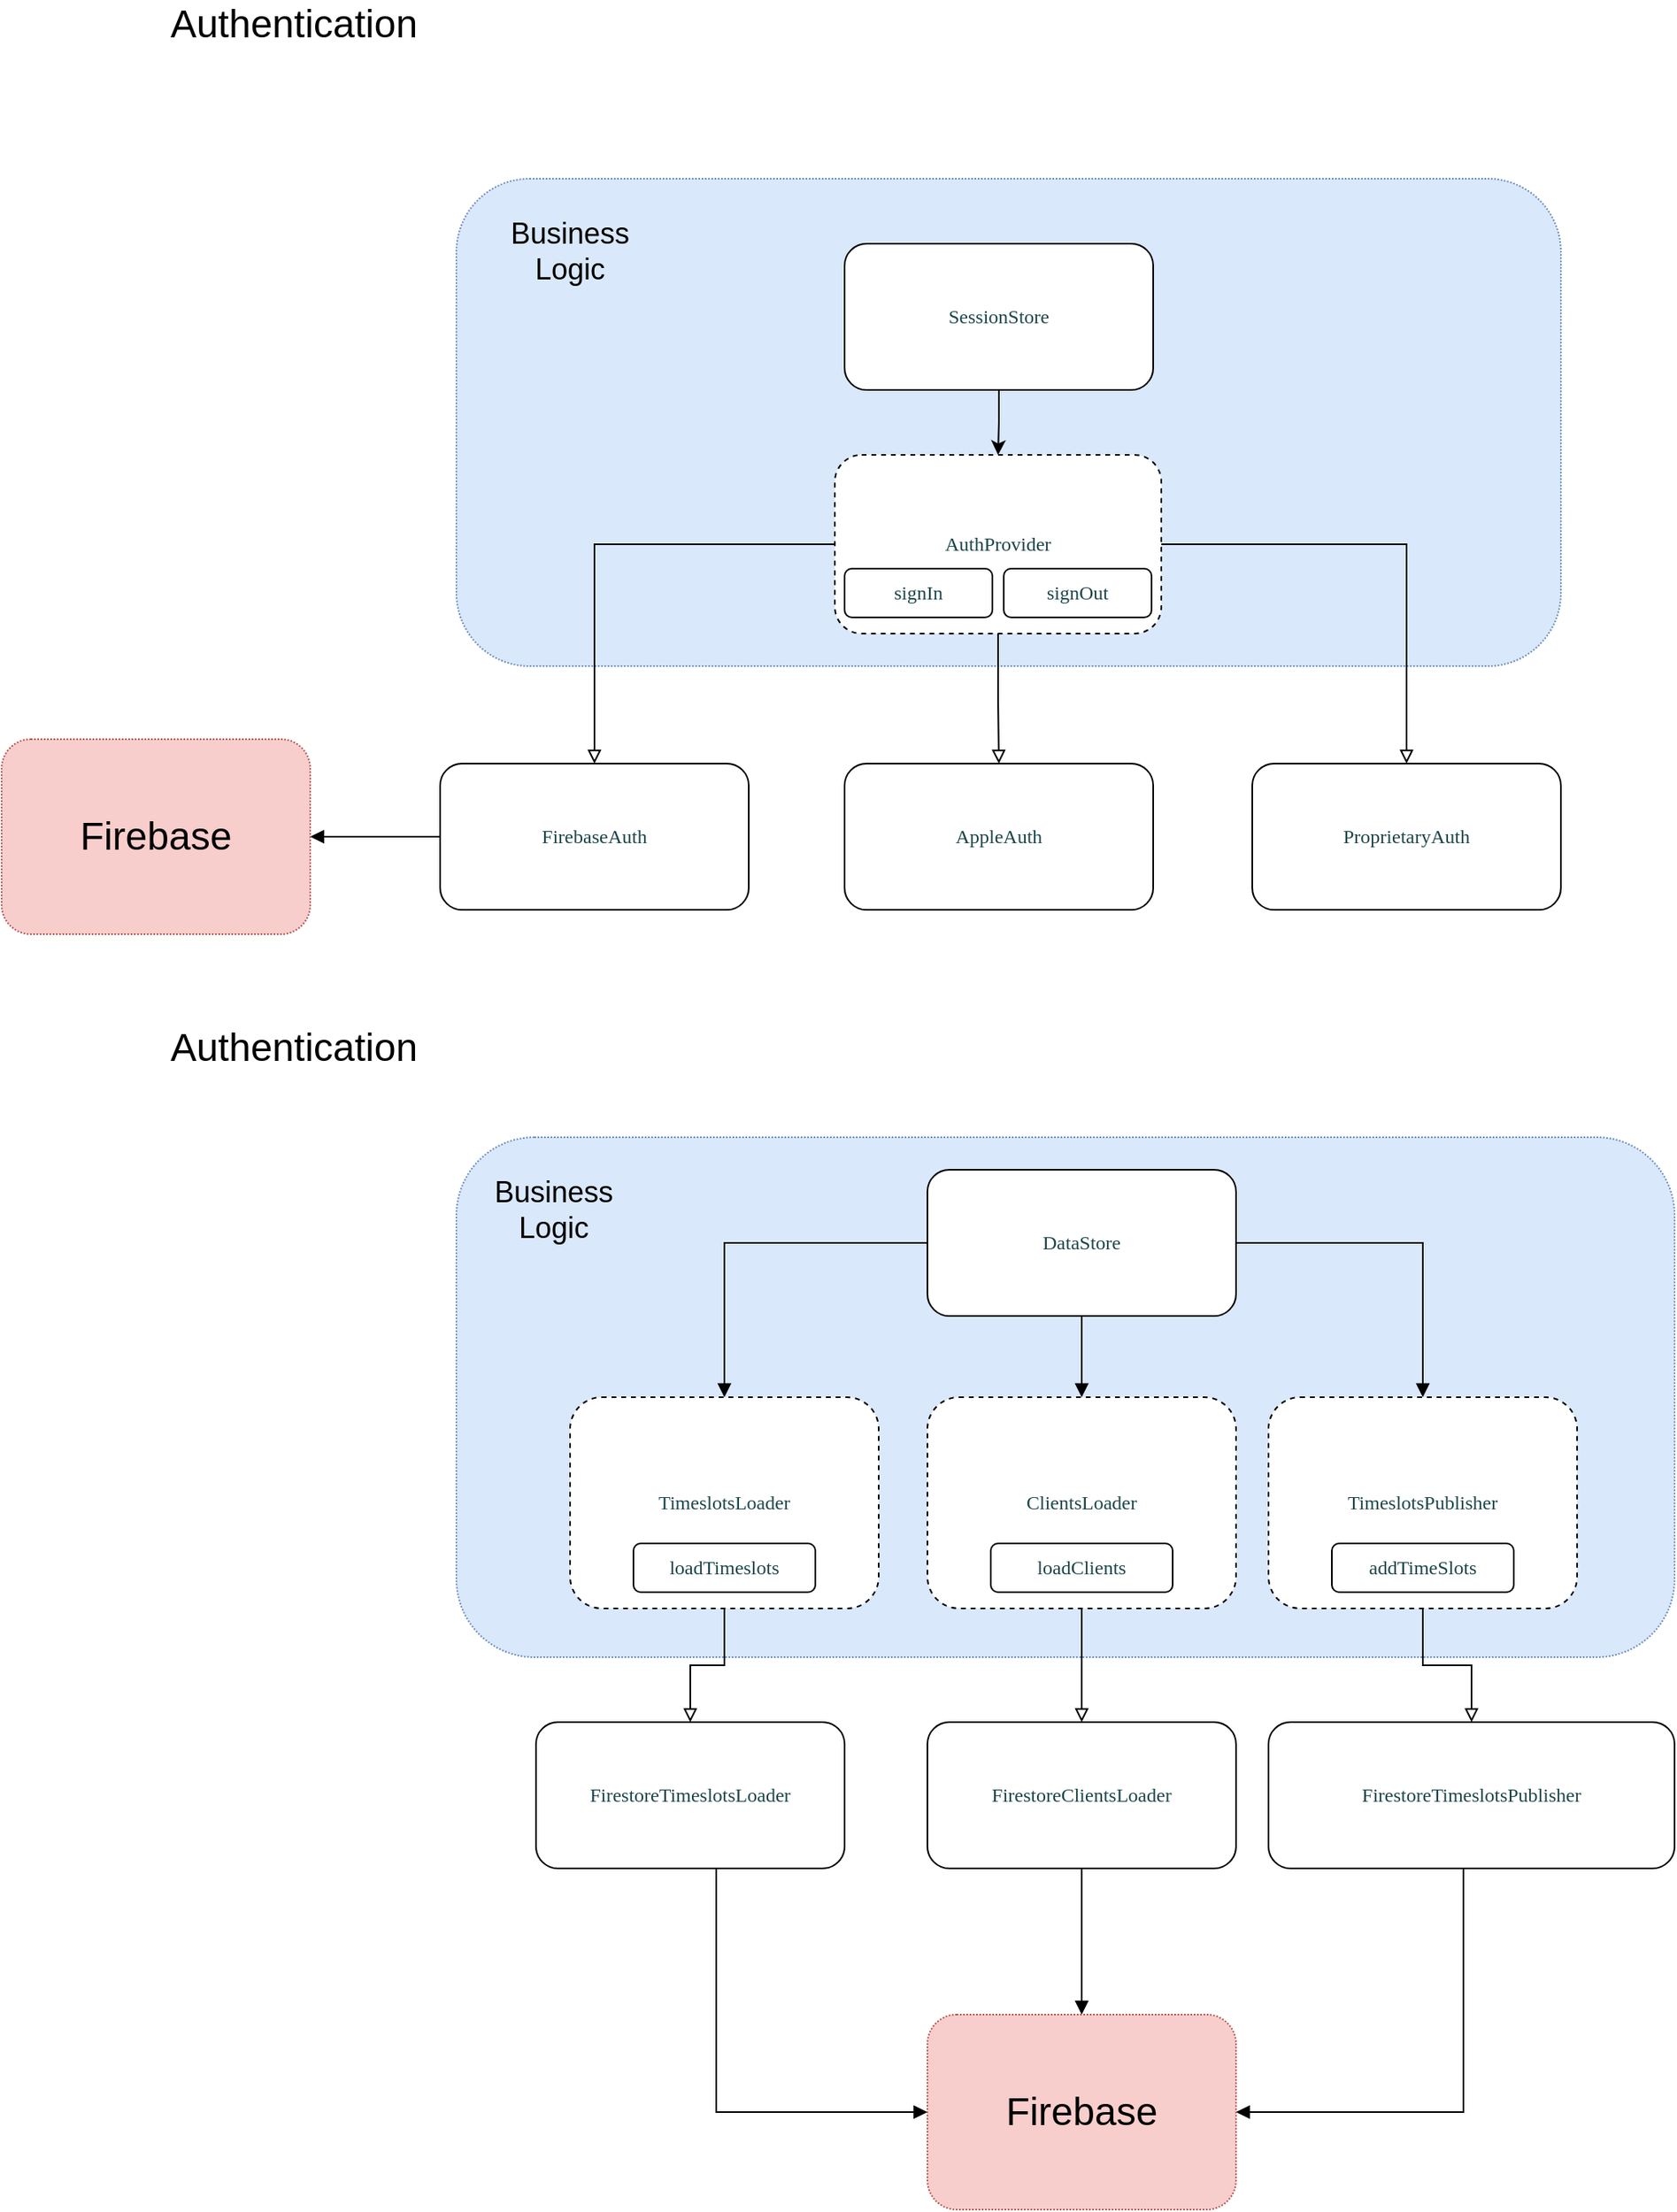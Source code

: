 <mxfile version="15.6.8" type="github">
  <diagram id="MMLj7sYnD8k3ICjtFFn5" name="Page-1">
    <mxGraphModel dx="2590" dy="2259" grid="1" gridSize="10" guides="1" tooltips="1" connect="1" arrows="1" fold="1" page="1" pageScale="1" pageWidth="827" pageHeight="1169" math="0" shadow="0">
      <root>
        <mxCell id="0" />
        <mxCell id="1" parent="0" />
        <mxCell id="1WeBkYuhpyHseouhtALH-27" value="" style="rounded=1;whiteSpace=wrap;html=1;fillColor=#dae8fc;dashed=1;dashPattern=1 1;strokeColor=#6c8ebf;" vertex="1" parent="1">
          <mxGeometry x="80" y="620" width="750" height="320" as="geometry" />
        </mxCell>
        <mxCell id="1WeBkYuhpyHseouhtALH-17" value="" style="rounded=1;whiteSpace=wrap;html=1;fillColor=#dae8fc;dashed=1;dashPattern=1 1;strokeColor=#6c8ebf;" vertex="1" parent="1">
          <mxGeometry x="80" y="30" width="680" height="300" as="geometry" />
        </mxCell>
        <mxCell id="1WeBkYuhpyHseouhtALH-8" style="edgeStyle=orthogonalEdgeStyle;rounded=0;orthogonalLoop=1;jettySize=auto;html=1;exitX=0.5;exitY=1;exitDx=0;exitDy=0;entryX=0.5;entryY=0;entryDx=0;entryDy=0;" edge="1" parent="1" source="1WeBkYuhpyHseouhtALH-6" target="1WeBkYuhpyHseouhtALH-7">
          <mxGeometry relative="1" as="geometry" />
        </mxCell>
        <mxCell id="1WeBkYuhpyHseouhtALH-6" value="&lt;p style=&quot;margin: 0px ; font-stretch: normal ; line-height: normal ; font-family: &amp;#34;menlo&amp;#34; ; color: rgb(28 , 70 , 74) ; background-color: rgb(255 , 255 , 255)&quot;&gt;SessionStore&lt;/p&gt;" style="rounded=1;whiteSpace=wrap;html=1;" vertex="1" parent="1">
          <mxGeometry x="319" y="70" width="190" height="90" as="geometry" />
        </mxCell>
        <mxCell id="1WeBkYuhpyHseouhtALH-14" style="edgeStyle=orthogonalEdgeStyle;rounded=0;orthogonalLoop=1;jettySize=auto;html=1;entryX=0.5;entryY=0;entryDx=0;entryDy=0;endArrow=block;endFill=0;" edge="1" parent="1" source="1WeBkYuhpyHseouhtALH-7" target="1WeBkYuhpyHseouhtALH-11">
          <mxGeometry relative="1" as="geometry" />
        </mxCell>
        <mxCell id="1WeBkYuhpyHseouhtALH-15" style="edgeStyle=orthogonalEdgeStyle;rounded=0;orthogonalLoop=1;jettySize=auto;html=1;endArrow=block;endFill=0;" edge="1" parent="1" source="1WeBkYuhpyHseouhtALH-7" target="1WeBkYuhpyHseouhtALH-12">
          <mxGeometry relative="1" as="geometry" />
        </mxCell>
        <mxCell id="1WeBkYuhpyHseouhtALH-16" style="edgeStyle=orthogonalEdgeStyle;rounded=0;orthogonalLoop=1;jettySize=auto;html=1;entryX=0.5;entryY=0;entryDx=0;entryDy=0;endArrow=block;endFill=0;" edge="1" parent="1" source="1WeBkYuhpyHseouhtALH-7" target="1WeBkYuhpyHseouhtALH-13">
          <mxGeometry relative="1" as="geometry" />
        </mxCell>
        <mxCell id="1WeBkYuhpyHseouhtALH-7" value="&lt;p style=&quot;margin: 0px ; font-stretch: normal ; line-height: normal ; font-family: &amp;#34;menlo&amp;#34; ; color: rgb(28 , 70 , 74) ; background-color: rgb(255 , 255 , 255)&quot;&gt;AuthProvider&lt;/p&gt;" style="rounded=1;whiteSpace=wrap;html=1;dashed=1;" vertex="1" parent="1">
          <mxGeometry x="313" y="200" width="201" height="110" as="geometry" />
        </mxCell>
        <mxCell id="1WeBkYuhpyHseouhtALH-9" value="&lt;p style=&quot;margin: 0px ; font-stretch: normal ; line-height: normal ; font-family: &amp;#34;menlo&amp;#34; ; color: rgb(28 , 70 , 74) ; background-color: rgb(255 , 255 , 255)&quot;&gt;signIn&lt;/p&gt;" style="rounded=1;whiteSpace=wrap;html=1;" vertex="1" parent="1">
          <mxGeometry x="319" y="270" width="91" height="30" as="geometry" />
        </mxCell>
        <mxCell id="1WeBkYuhpyHseouhtALH-10" value="&lt;p style=&quot;margin: 0px ; font-stretch: normal ; line-height: normal ; font-family: &amp;#34;menlo&amp;#34; ; color: rgb(28 , 70 , 74) ; background-color: rgb(255 , 255 , 255)&quot;&gt;signOut&lt;/p&gt;" style="rounded=1;whiteSpace=wrap;html=1;" vertex="1" parent="1">
          <mxGeometry x="417" y="270" width="91" height="30" as="geometry" />
        </mxCell>
        <mxCell id="1WeBkYuhpyHseouhtALH-53" style="edgeStyle=orthogonalEdgeStyle;rounded=0;orthogonalLoop=1;jettySize=auto;html=1;exitX=0;exitY=0.5;exitDx=0;exitDy=0;entryX=1;entryY=0.5;entryDx=0;entryDy=0;fontSize=24;endArrow=block;endFill=1;" edge="1" parent="1" source="1WeBkYuhpyHseouhtALH-11" target="1WeBkYuhpyHseouhtALH-52">
          <mxGeometry relative="1" as="geometry" />
        </mxCell>
        <mxCell id="1WeBkYuhpyHseouhtALH-11" value="&lt;p style=&quot;margin: 0px ; font-stretch: normal ; line-height: normal ; font-family: &amp;#34;menlo&amp;#34; ; color: rgb(28 , 70 , 74) ; background-color: rgb(255 , 255 , 255)&quot;&gt;FirebaseAuth&lt;/p&gt;" style="rounded=1;whiteSpace=wrap;html=1;" vertex="1" parent="1">
          <mxGeometry x="70" y="390" width="190" height="90" as="geometry" />
        </mxCell>
        <mxCell id="1WeBkYuhpyHseouhtALH-12" value="&lt;p style=&quot;margin: 0px ; font-stretch: normal ; line-height: normal ; font-family: &amp;#34;menlo&amp;#34; ; color: rgb(28 , 70 , 74) ; background-color: rgb(255 , 255 , 255)&quot;&gt;AppleAuth&lt;/p&gt;" style="rounded=1;whiteSpace=wrap;html=1;" vertex="1" parent="1">
          <mxGeometry x="319" y="390" width="190" height="90" as="geometry" />
        </mxCell>
        <mxCell id="1WeBkYuhpyHseouhtALH-13" value="&lt;p style=&quot;margin: 0px ; font-stretch: normal ; line-height: normal ; font-family: &amp;#34;menlo&amp;#34; ; color: rgb(28 , 70 , 74) ; background-color: rgb(255 , 255 , 255)&quot;&gt;ProprietaryAuth&lt;/p&gt;" style="rounded=1;whiteSpace=wrap;html=1;" vertex="1" parent="1">
          <mxGeometry x="570" y="390" width="190" height="90" as="geometry" />
        </mxCell>
        <mxCell id="1WeBkYuhpyHseouhtALH-18" value="Business Logic" style="text;html=1;strokeColor=none;fillColor=none;align=center;verticalAlign=middle;whiteSpace=wrap;rounded=0;dashed=1;dashPattern=1 1;fontSize=18;" vertex="1" parent="1">
          <mxGeometry x="120" y="60" width="60" height="30" as="geometry" />
        </mxCell>
        <mxCell id="1WeBkYuhpyHseouhtALH-19" value="Authentication" style="text;html=1;strokeColor=none;fillColor=none;align=center;verticalAlign=middle;whiteSpace=wrap;rounded=0;dashed=1;dashPattern=1 1;fontSize=24;" vertex="1" parent="1">
          <mxGeometry x="-50" y="-80" width="60" height="30" as="geometry" />
        </mxCell>
        <mxCell id="1WeBkYuhpyHseouhtALH-20" value="Authentication" style="text;html=1;strokeColor=none;fillColor=none;align=center;verticalAlign=middle;whiteSpace=wrap;rounded=0;dashed=1;dashPattern=1 1;fontSize=24;" vertex="1" parent="1">
          <mxGeometry x="-50" y="550" width="60" height="30" as="geometry" />
        </mxCell>
        <mxCell id="1WeBkYuhpyHseouhtALH-26" style="edgeStyle=orthogonalEdgeStyle;rounded=0;orthogonalLoop=1;jettySize=auto;html=1;fontSize=24;endArrow=block;endFill=1;" edge="1" parent="1" source="1WeBkYuhpyHseouhtALH-21" target="1WeBkYuhpyHseouhtALH-22">
          <mxGeometry relative="1" as="geometry" />
        </mxCell>
        <mxCell id="1WeBkYuhpyHseouhtALH-39" style="edgeStyle=orthogonalEdgeStyle;rounded=0;orthogonalLoop=1;jettySize=auto;html=1;fontSize=24;endArrow=block;endFill=1;" edge="1" parent="1" source="1WeBkYuhpyHseouhtALH-21" target="1WeBkYuhpyHseouhtALH-35">
          <mxGeometry relative="1" as="geometry" />
        </mxCell>
        <mxCell id="1WeBkYuhpyHseouhtALH-43" style="edgeStyle=orthogonalEdgeStyle;rounded=0;orthogonalLoop=1;jettySize=auto;html=1;entryX=0.5;entryY=0;entryDx=0;entryDy=0;fontSize=24;endArrow=block;endFill=1;" edge="1" parent="1" source="1WeBkYuhpyHseouhtALH-21" target="1WeBkYuhpyHseouhtALH-41">
          <mxGeometry relative="1" as="geometry" />
        </mxCell>
        <mxCell id="1WeBkYuhpyHseouhtALH-21" value="&lt;p style=&quot;margin: 0px ; font-stretch: normal ; line-height: normal ; font-family: &amp;#34;menlo&amp;#34; ; color: rgb(28 , 70 , 74) ; background-color: rgb(255 , 255 , 255)&quot;&gt;DataStore&lt;/p&gt;" style="rounded=1;whiteSpace=wrap;html=1;" vertex="1" parent="1">
          <mxGeometry x="370" y="640" width="190" height="90" as="geometry" />
        </mxCell>
        <mxCell id="1WeBkYuhpyHseouhtALH-49" style="edgeStyle=orthogonalEdgeStyle;rounded=0;orthogonalLoop=1;jettySize=auto;html=1;entryX=0;entryY=0.5;entryDx=0;entryDy=0;fontSize=24;endArrow=block;endFill=1;" edge="1" parent="1" source="1WeBkYuhpyHseouhtALH-24" target="1WeBkYuhpyHseouhtALH-47">
          <mxGeometry relative="1" as="geometry">
            <Array as="points">
              <mxPoint x="240" y="1220" />
            </Array>
          </mxGeometry>
        </mxCell>
        <mxCell id="1WeBkYuhpyHseouhtALH-24" value="&lt;p style=&quot;margin: 0px ; font-stretch: normal ; line-height: normal ; font-family: &amp;#34;menlo&amp;#34; ; color: rgb(28 , 70 , 74) ; background-color: rgb(255 , 255 , 255)&quot;&gt;FirestoreTimeslotsLoader&lt;/p&gt;" style="rounded=1;whiteSpace=wrap;html=1;" vertex="1" parent="1">
          <mxGeometry x="129" y="980" width="190" height="90" as="geometry" />
        </mxCell>
        <mxCell id="1WeBkYuhpyHseouhtALH-28" value="Business Logic" style="text;html=1;strokeColor=none;fillColor=none;align=center;verticalAlign=middle;whiteSpace=wrap;rounded=0;dashed=1;dashPattern=1 1;fontSize=18;" vertex="1" parent="1">
          <mxGeometry x="110" y="650" width="60" height="30" as="geometry" />
        </mxCell>
        <mxCell id="1WeBkYuhpyHseouhtALH-33" value="" style="group" vertex="1" connectable="0" parent="1">
          <mxGeometry x="150" y="780" width="190" height="130" as="geometry" />
        </mxCell>
        <mxCell id="1WeBkYuhpyHseouhtALH-22" value="&lt;p style=&quot;margin: 0px ; font-stretch: normal ; line-height: normal ; font-family: &amp;#34;menlo&amp;#34; ; color: rgb(28 , 70 , 74) ; background-color: rgb(255 , 255 , 255)&quot;&gt;TimeslotsLoader&lt;/p&gt;" style="rounded=1;whiteSpace=wrap;html=1;dashed=1;" vertex="1" parent="1WeBkYuhpyHseouhtALH-33">
          <mxGeometry width="190" height="130" as="geometry" />
        </mxCell>
        <mxCell id="1WeBkYuhpyHseouhtALH-23" value="&lt;p style=&quot;margin: 0px ; font-stretch: normal ; line-height: normal ; font-family: &amp;#34;menlo&amp;#34; ; color: rgb(28 , 70 , 74) ; background-color: rgb(255 , 255 , 255)&quot;&gt;loadTimeslots&lt;/p&gt;" style="rounded=1;whiteSpace=wrap;html=1;" vertex="1" parent="1WeBkYuhpyHseouhtALH-33">
          <mxGeometry x="39" y="90" width="112" height="30" as="geometry" />
        </mxCell>
        <mxCell id="1WeBkYuhpyHseouhtALH-34" value="" style="group" vertex="1" connectable="0" parent="1">
          <mxGeometry x="370" y="780" width="190" height="130" as="geometry" />
        </mxCell>
        <mxCell id="1WeBkYuhpyHseouhtALH-35" value="&lt;p style=&quot;margin: 0px ; font-stretch: normal ; line-height: normal ; font-family: &amp;#34;menlo&amp;#34; ; color: rgb(28 , 70 , 74) ; background-color: rgb(255 , 255 , 255)&quot;&gt;ClientsLoader&lt;/p&gt;" style="rounded=1;whiteSpace=wrap;html=1;dashed=1;" vertex="1" parent="1WeBkYuhpyHseouhtALH-34">
          <mxGeometry width="190" height="130" as="geometry" />
        </mxCell>
        <mxCell id="1WeBkYuhpyHseouhtALH-36" value="&lt;p style=&quot;margin: 0px ; font-stretch: normal ; line-height: normal ; font-family: &amp;#34;menlo&amp;#34; ; color: rgb(28 , 70 , 74) ; background-color: rgb(255 , 255 , 255)&quot;&gt;loadClients&lt;/p&gt;" style="rounded=1;whiteSpace=wrap;html=1;" vertex="1" parent="1WeBkYuhpyHseouhtALH-34">
          <mxGeometry x="39" y="90" width="112" height="30" as="geometry" />
        </mxCell>
        <mxCell id="1WeBkYuhpyHseouhtALH-50" style="edgeStyle=orthogonalEdgeStyle;rounded=0;orthogonalLoop=1;jettySize=auto;html=1;fontSize=24;endArrow=block;endFill=1;" edge="1" parent="1" source="1WeBkYuhpyHseouhtALH-37" target="1WeBkYuhpyHseouhtALH-47">
          <mxGeometry relative="1" as="geometry" />
        </mxCell>
        <mxCell id="1WeBkYuhpyHseouhtALH-37" value="&lt;p style=&quot;margin: 0px ; font-stretch: normal ; line-height: normal ; font-family: &amp;#34;menlo&amp;#34; ; color: rgb(28 , 70 , 74) ; background-color: rgb(255 , 255 , 255)&quot;&gt;FirestoreClientsLoader&lt;/p&gt;" style="rounded=1;whiteSpace=wrap;html=1;" vertex="1" parent="1">
          <mxGeometry x="370" y="980" width="190" height="90" as="geometry" />
        </mxCell>
        <mxCell id="1WeBkYuhpyHseouhtALH-38" style="edgeStyle=orthogonalEdgeStyle;rounded=0;orthogonalLoop=1;jettySize=auto;html=1;exitX=0.5;exitY=1;exitDx=0;exitDy=0;fontSize=24;endArrow=block;endFill=0;" edge="1" parent="1" source="1WeBkYuhpyHseouhtALH-35" target="1WeBkYuhpyHseouhtALH-37">
          <mxGeometry relative="1" as="geometry" />
        </mxCell>
        <mxCell id="1WeBkYuhpyHseouhtALH-40" value="" style="group" vertex="1" connectable="0" parent="1">
          <mxGeometry x="580" y="780" width="190" height="130" as="geometry" />
        </mxCell>
        <mxCell id="1WeBkYuhpyHseouhtALH-41" value="&lt;p style=&quot;margin: 0px ; font-stretch: normal ; line-height: normal ; font-family: &amp;#34;menlo&amp;#34; ; color: rgb(28 , 70 , 74) ; background-color: rgb(255 , 255 , 255)&quot;&gt;TimeslotsPublisher&lt;/p&gt;" style="rounded=1;whiteSpace=wrap;html=1;dashed=1;" vertex="1" parent="1WeBkYuhpyHseouhtALH-40">
          <mxGeometry width="190" height="130" as="geometry" />
        </mxCell>
        <mxCell id="1WeBkYuhpyHseouhtALH-42" value="&lt;p style=&quot;margin: 0px ; font-stretch: normal ; line-height: normal ; font-family: &amp;#34;menlo&amp;#34; ; color: rgb(28 , 70 , 74) ; background-color: rgb(255 , 255 , 255)&quot;&gt;addTimeSlots&lt;/p&gt;" style="rounded=1;whiteSpace=wrap;html=1;" vertex="1" parent="1WeBkYuhpyHseouhtALH-40">
          <mxGeometry x="39" y="90" width="112" height="30" as="geometry" />
        </mxCell>
        <mxCell id="1WeBkYuhpyHseouhtALH-51" style="edgeStyle=orthogonalEdgeStyle;rounded=0;orthogonalLoop=1;jettySize=auto;html=1;entryX=1;entryY=0.5;entryDx=0;entryDy=0;fontSize=24;endArrow=block;endFill=1;" edge="1" parent="1" source="1WeBkYuhpyHseouhtALH-44" target="1WeBkYuhpyHseouhtALH-47">
          <mxGeometry relative="1" as="geometry">
            <Array as="points">
              <mxPoint x="700" y="1220" />
            </Array>
          </mxGeometry>
        </mxCell>
        <mxCell id="1WeBkYuhpyHseouhtALH-44" value="&lt;p style=&quot;margin: 0px ; font-stretch: normal ; line-height: normal ; font-family: &amp;#34;menlo&amp;#34; ; color: rgb(28 , 70 , 74) ; background-color: rgb(255 , 255 , 255)&quot;&gt;FirestoreTimeslotsPublisher&lt;/p&gt;" style="rounded=1;whiteSpace=wrap;html=1;" vertex="1" parent="1">
          <mxGeometry x="580" y="980" width="250" height="90" as="geometry" />
        </mxCell>
        <mxCell id="1WeBkYuhpyHseouhtALH-45" style="edgeStyle=orthogonalEdgeStyle;rounded=0;orthogonalLoop=1;jettySize=auto;html=1;entryX=0.5;entryY=0;entryDx=0;entryDy=0;fontSize=24;endArrow=block;endFill=0;" edge="1" parent="1" source="1WeBkYuhpyHseouhtALH-41" target="1WeBkYuhpyHseouhtALH-44">
          <mxGeometry relative="1" as="geometry" />
        </mxCell>
        <mxCell id="1WeBkYuhpyHseouhtALH-46" style="edgeStyle=orthogonalEdgeStyle;rounded=0;orthogonalLoop=1;jettySize=auto;html=1;fontSize=24;endArrow=block;endFill=0;" edge="1" parent="1" source="1WeBkYuhpyHseouhtALH-22" target="1WeBkYuhpyHseouhtALH-24">
          <mxGeometry relative="1" as="geometry" />
        </mxCell>
        <mxCell id="1WeBkYuhpyHseouhtALH-47" value="Firebase" style="rounded=1;whiteSpace=wrap;html=1;dashed=1;fontSize=24;fillColor=#f8cecc;dashPattern=1 1;strokeColor=#b85450;" vertex="1" parent="1">
          <mxGeometry x="370" y="1160" width="190" height="120" as="geometry" />
        </mxCell>
        <mxCell id="1WeBkYuhpyHseouhtALH-52" value="Firebase" style="rounded=1;whiteSpace=wrap;html=1;dashed=1;fontSize=24;fillColor=#f8cecc;dashPattern=1 1;strokeColor=#b85450;" vertex="1" parent="1">
          <mxGeometry x="-200" y="375" width="190" height="120" as="geometry" />
        </mxCell>
      </root>
    </mxGraphModel>
  </diagram>
</mxfile>
